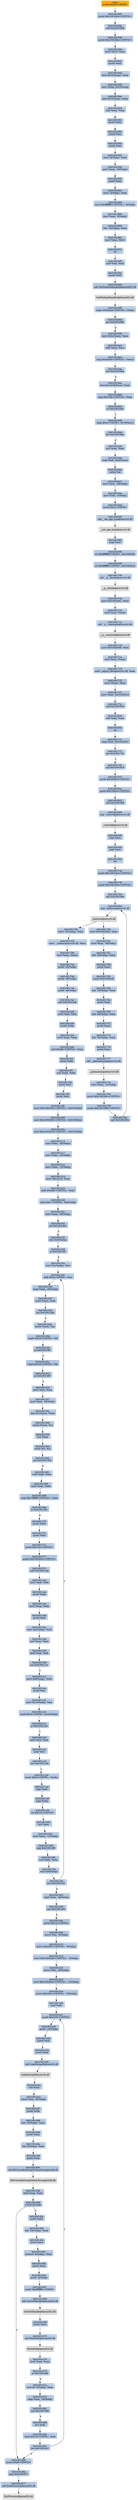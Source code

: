 digraph G {
node[shape=rectangle,style=filled,fillcolor=lightsteelblue,color=lightsteelblue]
bgcolor="transparent"
a0x01001683pushl_0x28UINT8[label="start\npushl $0x28<UINT8>",color="lightgrey",fillcolor="orange"];
a0x01001685pushl_0x10010e0UINT32[label="0x01001685\npushl $0x10010e0<UINT32>"];
a0x0100168acall_0x01001838[label="0x0100168a\ncall 0x01001838"];
a0x01001838pushl_0x100188aUINT32[label="0x01001838\npushl $0x100188a<UINT32>"];
a0x0100183dmovl_fs_0_eax[label="0x0100183d\nmovl %fs:0, %eax"];
a0x01001843pushl_eax[label="0x01001843\npushl %eax"];
a0x01001844movl_0x10esp__eax[label="0x01001844\nmovl 0x10(%esp), %eax"];
a0x01001848movl_ebp_0x10esp_[label="0x01001848\nmovl %ebp, 0x10(%esp)"];
a0x0100184cleal_0x10esp__ebp[label="0x0100184c\nleal 0x10(%esp), %ebp"];
a0x01001850subl_eax_esp[label="0x01001850\nsubl %eax, %esp"];
a0x01001852pushl_ebx[label="0x01001852\npushl %ebx"];
a0x01001853pushl_esi[label="0x01001853\npushl %esi"];
a0x01001854pushl_edi[label="0x01001854\npushl %edi"];
a0x01001855movl__8ebp__eax[label="0x01001855\nmovl -8(%ebp), %eax"];
a0x01001858movl_esp__24ebp_[label="0x01001858\nmovl %esp, -24(%ebp)"];
a0x0100185bpushl_eax[label="0x0100185b\npushl %eax"];
a0x0100185cmovl__4ebp__eax[label="0x0100185c\nmovl -4(%ebp), %eax"];
a0x0100185fmovl_0xffffffffUINT32__4ebp_[label="0x0100185f\nmovl $0xffffffff<UINT32>, -4(%ebp)"];
a0x01001866movl_eax__8ebp_[label="0x01001866\nmovl %eax, -8(%ebp)"];
a0x01001869leal__16ebp__eax[label="0x01001869\nleal -16(%ebp), %eax"];
a0x0100186cmovl_eax_fs_0[label="0x0100186c\nmovl %eax, %fs:0"];
a0x01001872ret[label="0x01001872\nret"];
a0x0100168fxorl_edi_edi[label="0x0100168f\nxorl %edi, %edi"];
a0x01001691pushl_edi[label="0x01001691\npushl %edi"];
a0x01001692call_GetModuleHandleA_kernel32_dll[label="0x01001692\ncall GetModuleHandleA@kernel32.dll"];
GetModuleHandleA_kernel32_dll[label="GetModuleHandleA@kernel32.dll",color="lightgrey",fillcolor="lightgrey"];
a0x01001698cmpw_0x5a4dUINT16_eax_[label="0x01001698\ncmpw $0x5a4d<UINT16>, (%eax)"];
a0x0100169djne_0x010016be[label="0x0100169d\njne 0x010016be"];
a0x0100169fmovl_0x3ceax__ecx[label="0x0100169f\nmovl 0x3c(%eax), %ecx"];
a0x010016a2addl_eax_ecx[label="0x010016a2\naddl %eax, %ecx"];
a0x010016a4cmpl_0x4550UINT32_ecx_[label="0x010016a4\ncmpl $0x4550<UINT32>, (%ecx)"];
a0x010016aajne_0x010016be[label="0x010016aa\njne 0x010016be"];
a0x010016acmovzwl_0x18ecx__eax[label="0x010016ac\nmovzwl 0x18(%ecx), %eax"];
a0x010016b0cmpl_0x10bUINT32_eax[label="0x010016b0\ncmpl $0x10b<UINT32>, %eax"];
a0x010016b5je_0x010016d6[label="0x010016b5\nje 0x010016d6"];
a0x010016d6cmpl_0xeUINT8_0x74ecx_[label="0x010016d6\ncmpl $0xe<UINT8>, 0x74(%ecx)"];
a0x010016dajbe_0x010016be[label="0x010016da\njbe 0x010016be"];
a0x010016dcxorl_eax_eax[label="0x010016dc\nxorl %eax, %eax"];
a0x010016decmpl_edi_0xe8ecx_[label="0x010016de\ncmpl %edi, 0xe8(%ecx)"];
a0x010016e4setne_al[label="0x010016e4\nsetne %al"];
a0x010016e7movl_eax__28ebp_[label="0x010016e7\nmovl %eax, -28(%ebp)"];
a0x010016eamovl_edi__4ebp_[label="0x010016ea\nmovl %edi, -4(%ebp)"];
a0x010016edpushl_0x1UINT8[label="0x010016ed\npushl $0x1<UINT8>"];
a0x010016efcall___set_app_type_msvcrt_dll[label="0x010016ef\ncall __set_app_type@msvcrt.dll"];
a__set_app_type_msvcrt_dll[label="__set_app_type@msvcrt.dll",color="lightgrey",fillcolor="lightgrey"];
a0x010016f5popl_ecx[label="0x010016f5\npopl %ecx"];
a0x010016f6orl_0xffffffffUINT8_0x01002d0c[label="0x010016f6\norl $0xffffffff<UINT8>, 0x01002d0c"];
a0x010016fdorl_0xffffffffUINT8_0x01002d10[label="0x010016fd\norl $0xffffffff<UINT8>, 0x01002d10"];
a0x01001704call___p__fmode_msvcrt_dll[label="0x01001704\ncall __p__fmode@msvcrt.dll"];
a__p__fmode_msvcrt_dll[label="__p__fmode@msvcrt.dll",color="lightgrey",fillcolor="lightgrey"];
a0x0100170amovl_0x0100204c_ecx[label="0x0100170a\nmovl 0x0100204c, %ecx"];
a0x01001710movl_ecx_eax_[label="0x01001710\nmovl %ecx, (%eax)"];
a0x01001712call___p__commode_msvcrt_dll[label="0x01001712\ncall __p__commode@msvcrt.dll"];
a__p__commode_msvcrt_dll[label="__p__commode@msvcrt.dll",color="lightgrey",fillcolor="lightgrey"];
a0x01001718movl_0x01002048_ecx[label="0x01001718\nmovl 0x01002048, %ecx"];
a0x0100171emovl_ecx_eax_[label="0x0100171e\nmovl %ecx, (%eax)"];
a0x01001720movl__adjust_fdiv_msvcrt_dll_eax[label="0x01001720\nmovl _adjust_fdiv@msvcrt.dll, %eax"];
a0x01001725movl_eax__eax[label="0x01001725\nmovl (%eax), %eax"];
a0x01001727movl_eax_0x01002d14[label="0x01001727\nmovl %eax, 0x01002d14"];
a0x0100172ccall_0x01001830[label="0x0100172c\ncall 0x01001830"];
a0x01001830xorl_eax_eax[label="0x01001830\nxorl %eax, %eax"];
a0x01001832ret[label="0x01001832\nret"];
a0x01001731cmpl_edi_0x01002024[label="0x01001731\ncmpl %edi, 0x01002024"];
a0x01001737jne_0x01001745[label="0x01001737\njne 0x01001745"];
a0x01001745call_0x01001819[label="0x01001745\ncall 0x01001819"];
a0x01001819pushl_0x30000UINT32[label="0x01001819\npushl $0x30000<UINT32>"];
a0x0100181epushl_0x10000UINT32[label="0x0100181e\npushl $0x10000<UINT32>"];
a0x01001823call_0x01001896[label="0x01001823\ncall 0x01001896"];
a0x01001896jmp__controlfp_msvcrt_dll[label="0x01001896\njmp _controlfp@msvcrt.dll"];
a_controlfp_msvcrt_dll[label="_controlfp@msvcrt.dll",color="lightgrey",fillcolor="lightgrey"];
a0x01001828popl_ecx[label="0x01001828\npopl %ecx"];
a0x01001829popl_ecx[label="0x01001829\npopl %ecx"];
a0x0100182aret[label="0x0100182a\nret"];
a0x0100174apushl_0x10010a4UINT32[label="0x0100174a\npushl $0x10010a4<UINT32>"];
a0x0100174fpushl_0x10010a0UINT32[label="0x0100174f\npushl $0x10010a0<UINT32>"];
a0x01001754call_0x0100180e[label="0x01001754\ncall 0x0100180e"];
a0x0100180ejmp__initterm_msvcrt_dll[label="0x0100180e\njmp _initterm@msvcrt.dll"];
a_initterm_msvcrt_dll[label="_initterm@msvcrt.dll",color="lightgrey",fillcolor="lightgrey"];
a0x01001759movl_0x01002044_eax[label="0x01001759\nmovl 0x01002044, %eax"];
a0x0100175emovl_eax__36ebp_[label="0x0100175e\nmovl %eax, -36(%ebp)"];
a0x01001761leal__36ebp__eax[label="0x01001761\nleal -36(%ebp), %eax"];
a0x01001764pushl_eax[label="0x01001764\npushl %eax"];
a0x01001765pushl_0x01002040[label="0x01001765\npushl 0x01002040"];
a0x0100176bleal__32ebp__eax[label="0x0100176b\nleal -32(%ebp), %eax"];
a0x0100176epushl_eax[label="0x0100176e\npushl %eax"];
a0x0100176fleal__40ebp__eax[label="0x0100176f\nleal -40(%ebp), %eax"];
a0x01001772pushl_eax[label="0x01001772\npushl %eax"];
a0x01001773leal__44ebp__eax[label="0x01001773\nleal -44(%ebp), %eax"];
a0x01001776pushl_eax[label="0x01001776\npushl %eax"];
a0x01001777call___getmainargs_msvcrt_dll[label="0x01001777\ncall __getmainargs@msvcrt.dll"];
a__getmainargs_msvcrt_dll[label="__getmainargs@msvcrt.dll",color="lightgrey",fillcolor="lightgrey"];
a0x0100177dmovl_eax__52ebp_[label="0x0100177d\nmovl %eax, -52(%ebp)"];
a0x01001780pushl_0x100109cUINT32[label="0x01001780\npushl $0x100109c<UINT32>"];
a0x01001785pushl_0x1001098UINT32[label="0x01001785\npushl $0x1001098<UINT32>"];
a0x0100178acall_0x0100180e[label="0x0100178a\ncall 0x0100180e"];
a0x0100178fmovl__32ebp__eax[label="0x0100178f\nmovl -32(%ebp), %eax"];
a0x01001792movl___initenv_msvcrt_dll_ecx[label="0x01001792\nmovl __initenv@msvcrt.dll, %ecx"];
a0x01001798movl_eax_ecx_[label="0x01001798\nmovl %eax, (%ecx)"];
a0x0100179apushl__32ebp_[label="0x0100179a\npushl -32(%ebp)"];
a0x0100179dpushl__40ebp_[label="0x0100179d\npushl -40(%ebp)"];
a0x010017a0pushl__44ebp_[label="0x010017a0\npushl -44(%ebp)"];
a0x010017a3call_0x010012e6[label="0x010017a3\ncall 0x010012e6"];
a0x010012e6movl_edi_edi[label="0x010012e6\nmovl %edi, %edi"];
a0x010012e8pushl_ebp[label="0x010012e8\npushl %ebp"];
a0x010012e9movl_esp_ebp[label="0x010012e9\nmovl %esp, %ebp"];
a0x010012ebsubl_0x88UINT32_esp[label="0x010012eb\nsubl $0x88<UINT32>, %esp"];
a0x010012f1pushl_ebx[label="0x010012f1\npushl %ebx"];
a0x010012f2xorl_ebx_ebx[label="0x010012f2\nxorl %ebx, %ebx"];
a0x010012f4pushl_esi[label="0x010012f4\npushl %esi"];
a0x010012f5pushl_edi[label="0x010012f5\npushl %edi"];
a0x010012f6movl_0x100200cUINT32_0x010028a0[label="0x010012f6\nmovl $0x100200c<UINT32>, 0x010028a0"];
a0x01001300movl_0x1002000UINT32_0x010028a4[label="0x01001300\nmovl $0x1002000<UINT32>, 0x010028a4"];
a0x0100130amovl_0x1002018UINT32_0x010028a8[label="0x0100130a\nmovl $0x1002018<UINT32>, 0x010028a8"];
a0x01001314movl_ebx__28ebp_[label="0x01001314\nmovl %ebx, -28(%ebp)"];
a0x01001317movl_ebx__32ebp_[label="0x01001317\nmovl %ebx, -32(%ebp)"];
a0x0100131amovl_ebx__12ebp_[label="0x0100131a\nmovl %ebx, -12(%ebp)"];
a0x0100131dmovl_fs_0x18_eax[label="0x0100131d\nmovl %fs:0x18, %eax"];
a0x01001323addl_0xbf8UINT32_eax[label="0x01001323\naddl $0xbf8<UINT32>, %eax"];
a0x01001328cmpl_0x1UINT8_0x8ebp_[label="0x01001328\ncmpl $0x1<UINT8>, 0x8(%ebp)"];
a0x0100132cmovl_eax__36ebp_[label="0x0100132c\nmovl %eax, -36(%ebp)"];
a0x0100132fjle_0x0100140c[label="0x0100132f\njle 0x0100140c"];
a0x01001335decl_0x8ebp_[label="0x01001335\ndecl 0x8(%ebp)"];
a0x01001338je_0x0100140c[label="0x01001338\nje 0x0100140c"];
a0x0100133emovl_0xcebp__esi[label="0x0100133e\nmovl 0xc(%ebp), %esi"];
a0x01001341addl_0x4UINT8_esi[label="0x01001341\naddl $0x4<UINT8>, %esi"];
a0x01001344cmpl_ebx__28ebp_[label="0x01001344\ncmpl %ebx, -28(%ebp)"];
a0x01001347movl_esi__edi[label="0x01001347\nmovl (%esi), %edi"];
a0x01001349jne_0x010013b4[label="0x01001349\njne 0x010013b4"];
a0x0100134bmovb_edi__al[label="0x0100134b\nmovb (%edi), %al"];
a0x0100134dcmpb_0x2fUINT8_al[label="0x0100134d\ncmpb $0x2f<UINT8>, %al"];
a0x0100134fje_0x01001387[label="0x0100134f\nje 0x01001387"];
a0x01001351cmpb_0x2dUINT8_al[label="0x01001351\ncmpb $0x2d<UINT8>, %al"];
a0x01001353je_0x01001387[label="0x01001353\nje 0x01001387"];
a0x01001355movl_edi_eax[label="0x01001355\nmovl %edi, %eax"];
a0x01001357movl_edi__28ebp_[label="0x01001357\nmovl %edi, -28(%ebp)"];
a0x0100135aleal_0x1eax__edx[label="0x0100135a\nleal 0x1(%eax), %edx"];
a0x0100135dmovb_eax__cl[label="0x0100135d\nmovb (%eax), %cl"];
a0x0100135fincl_eax[label="0x0100135f\nincl %eax"];
a0x01001360testb_cl_cl[label="0x01001360\ntestb %cl, %cl"];
a0x01001362jne_0x0100135d[label="0x01001362\njne 0x0100135d"];
a0x01001364subl_edx_eax[label="0x01001364\nsubl %edx, %eax"];
a0x01001366movl_eax_ebx[label="0x01001366\nmovl %eax, %ebx"];
a0x01001368cmpl_0x7fffffffUINT32_ebx[label="0x01001368\ncmpl $0x7fffffff<UINT32>, %ebx"];
a0x0100136eja_0x01001381[label="0x0100136e\nja 0x01001381"];
a0x01001370pushl_ebx[label="0x01001370\npushl %ebx"];
a0x01001371pushl_edi[label="0x01001371\npushl %edi"];
a0x01001372pushl_0x105UINT32[label="0x01001372\npushl $0x105<UINT32>"];
a0x01001377pushl_0x10028c0UINT32[label="0x01001377\npushl $0x10028c0<UINT32>"];
a0x0100137ccall_0x010011ab[label="0x0100137c\ncall 0x010011ab"];
a0x010011abmovl_edi_edi[label="0x010011ab\nmovl %edi, %edi"];
a0x010011adpushl_ebp[label="0x010011ad\npushl %ebp"];
a0x010011aemovl_esp_ebp[label="0x010011ae\nmovl %esp, %ebp"];
a0x010011b0pushl_edi[label="0x010011b0\npushl %edi"];
a0x010011b1movl_0xcebp__edi[label="0x010011b1\nmovl 0xc(%ebp), %edi"];
a0x010011b4xorl_eax_eax[label="0x010011b4\nxorl %eax, %eax"];
a0x010011b6testl_edi_edi[label="0x010011b6\ntestl %edi, %edi"];
a0x010011b8jne_0x010011c1[label="0x010011b8\njne 0x010011c1"];
a0x010011c1movl_0x8ebp__edx[label="0x010011c1\nmovl 0x8(%ebp), %edx"];
a0x010011c4pushl_esi[label="0x010011c4\npushl %esi"];
a0x010011c5movl_0x10ebp__esi[label="0x010011c5\nmovl 0x10(%ebp), %esi"];
a0x010011c8cmpl_0x0UINT8_0x14ebp_[label="0x010011c8\ncmpl $0x0<UINT8>, 0x14(%ebp)"];
a0x010011ccje_0x010011e0[label="0x010011cc\nje 0x010011e0"];
a0x010011e0testl_edi_edi[label="0x010011e0\ntestl %edi, %edi"];
a0x010011e2popl_esi[label="0x010011e2\npopl %esi"];
a0x010011e3jne_0x010011eb[label="0x010011e3\njne 0x010011eb"];
a0x010011ebmovb_0x0UINT8_edx_[label="0x010011eb\nmovb $0x0<UINT8>, (%edx)"];
a0x010011eepopl_edi[label="0x010011ee\npopl %edi"];
a0x010011efpopl_ebp[label="0x010011ef\npopl %ebp"];
a0x010011f0ret_0x10UINT16[label="0x010011f0\nret $0x10<UINT16>"];
a0x01001381incl_ebx[label="0x01001381\nincl %ebx"];
a0x01001382movl_ebx__12ebp_[label="0x01001382\nmovl %ebx, -12(%ebp)"];
a0x01001385jmp_0x010013f8[label="0x01001385\njmp 0x010013f8"];
a0x010013f8xorl_ebx_ebx[label="0x010013f8\nxorl %ebx, %ebx"];
a0x010013fadecl_0x8ebp_[label="0x010013fa\ndecl 0x8(%ebp)"];
a0x010013fdjne_0x01001341[label="0x010013fd\njne 0x01001341"];
a0x01001403cmpl_ebx__28ebp_[label="0x01001403\ncmpl %ebx, -28(%ebp)"];
a0x01001406jne_0x01001493[label="0x01001406\njne 0x01001493"];
a0x0100140cpushl_0x14UINT8[label="0x0100140c\npushl $0x14<UINT8>"];
a0x0100140emovw_bx__8ebp_[label="0x0100140e\nmovw %bx, -8(%ebp)"];
a0x01001412movw_0x200UINT16__6ebp_[label="0x01001412\nmovw $0x200<UINT16>, -6(%ebp)"];
a0x01001418movl_0x10024a0UINT32__4ebp_[label="0x01001418\nmovl $0x10024a0<UINT32>, -4(%ebp)"];
a0x0100141fmovw_bx__20ebp_[label="0x0100141f\nmovw %bx, -20(%ebp)"];
a0x01001423movl_0x10026a0UINT32__16ebp_[label="0x01001423\nmovl $0x10026a0<UINT32>, -16(%ebp)"];
a0x0100142amovw_0x200UINT16__18ebp_[label="0x0100142a\nmovw $0x200<UINT16>, -18(%ebp)"];
a0x01001430popl_edi[label="0x01001430\npopl %edi"];
a0x01001431pushl_0x100UINT32[label="0x01001431\npushl $0x100<UINT32>"];
a0x01001436pushl__16ebp_[label="0x01001436\npushl -16(%ebp)"];
a0x01001439pushl_edi[label="0x01001439\npushl %edi"];
a0x0100143apushl_ebx[label="0x0100143a\npushl %ebx"];
a0x0100143bcall_LoadStringW_user32_dll[label="0x0100143b\ncall LoadStringW@user32.dll"];
LoadStringW_user32_dll[label="LoadStringW@user32.dll",color="lightgrey",fillcolor="lightgrey"];
a0x01001441shll_eax[label="0x01001441\nshll %eax"];
a0x01001443movw_ax__20ebp_[label="0x01001443\nmovw %ax, -20(%ebp)"];
a0x01001447pushl_ebx[label="0x01001447\npushl %ebx"];
a0x01001448leal__20ebp__eax[label="0x01001448\nleal -20(%ebp), %eax"];
a0x0100144bpushl_eax[label="0x0100144b\npushl %eax"];
a0x0100144cleal__8ebp__eax[label="0x0100144c\nleal -8(%ebp), %eax"];
a0x0100144fpushl_eax[label="0x0100144f\npushl %eax"];
a0x01001450call_RtlUnicodeStringToOemString_ntdll_dll[label="0x01001450\ncall RtlUnicodeStringToOemString@ntdll.dll"];
RtlUnicodeStringToOemString_ntdll_dll[label="RtlUnicodeStringToOemString@ntdll.dll",color="lightgrey",fillcolor="lightgrey"];
a0x01001456testl_eax_eax[label="0x01001456\ntestl %eax, %eax"];
a0x01001458jl_0x01001489[label="0x01001458\njl 0x01001489"];
a0x0100145apushl_ebx[label="0x0100145a\npushl %ebx"];
a0x01001489pushl_0xffUINT32[label="0x01001489\npushl $0xff<UINT32>"];
a0x0100148ejmp_0x01001677[label="0x0100148e\njmp 0x01001677"];
a0x01001677call_ExitProcess_kernel32_dll[label="0x01001677\ncall ExitProcess@kernel32.dll"];
ExitProcess_kernel32_dll[label="ExitProcess@kernel32.dll",color="lightgrey",fillcolor="lightgrey"];
a0x0100145bleal__24ebp__eax[label="0x0100145b\nleal -24(%ebp), %eax"];
a0x0100145epushl_eax[label="0x0100145e\npushl %eax"];
a0x0100145fmovzwl__8ebp__eax[label="0x0100145f\nmovzwl -8(%ebp), %eax"];
a0x01001463pushl_eax[label="0x01001463\npushl %eax"];
a0x01001464pushl__4ebp_[label="0x01001464\npushl -4(%ebp)"];
a0x01001467pushl_0xfffffff5UINT8[label="0x01001467\npushl $0xfffffff5<UINT8>"];
a0x01001469call_GetStdHandle_kernel32_dll[label="0x01001469\ncall GetStdHandle@kernel32.dll"];
GetStdHandle_kernel32_dll[label="GetStdHandle@kernel32.dll",color="lightgrey",fillcolor="lightgrey"];
a0x0100146fpushl_eax[label="0x0100146f\npushl %eax"];
a0x01001470call_WriteFile_kernel32_dll[label="0x01001470\ncall WriteFile@kernel32.dll"];
WriteFile_kernel32_dll[label="WriteFile@kernel32.dll",color="lightgrey",fillcolor="lightgrey"];
a0x01001476testl_eax_eax[label="0x01001476\ntestl %eax, %eax"];
a0x01001478je_0x01001489[label="0x01001478\nje 0x01001489"];
a0x0100147amovzwl__8ebp__eax[label="0x0100147a\nmovzwl -8(%ebp), %eax"];
a0x0100147ecmpl_eax__24ebp_[label="0x0100147e\ncmpl %eax, -24(%ebp)"];
a0x01001481jne_0x01001489[label="0x01001481\njne 0x01001489"];
a0x01001483incl_edi[label="0x01001483\nincl %edi"];
a0x01001484cmpl_0x18UINT8_edi[label="0x01001484\ncmpl $0x18<UINT8>, %edi"];
a0x01001487jbe_0x01001431[label="0x01001487\njbe 0x01001431"];
a0x01001683pushl_0x28UINT8 -> a0x01001685pushl_0x10010e0UINT32 [color="#000000"];
a0x01001685pushl_0x10010e0UINT32 -> a0x0100168acall_0x01001838 [color="#000000"];
a0x0100168acall_0x01001838 -> a0x01001838pushl_0x100188aUINT32 [color="#000000"];
a0x01001838pushl_0x100188aUINT32 -> a0x0100183dmovl_fs_0_eax [color="#000000"];
a0x0100183dmovl_fs_0_eax -> a0x01001843pushl_eax [color="#000000"];
a0x01001843pushl_eax -> a0x01001844movl_0x10esp__eax [color="#000000"];
a0x01001844movl_0x10esp__eax -> a0x01001848movl_ebp_0x10esp_ [color="#000000"];
a0x01001848movl_ebp_0x10esp_ -> a0x0100184cleal_0x10esp__ebp [color="#000000"];
a0x0100184cleal_0x10esp__ebp -> a0x01001850subl_eax_esp [color="#000000"];
a0x01001850subl_eax_esp -> a0x01001852pushl_ebx [color="#000000"];
a0x01001852pushl_ebx -> a0x01001853pushl_esi [color="#000000"];
a0x01001853pushl_esi -> a0x01001854pushl_edi [color="#000000"];
a0x01001854pushl_edi -> a0x01001855movl__8ebp__eax [color="#000000"];
a0x01001855movl__8ebp__eax -> a0x01001858movl_esp__24ebp_ [color="#000000"];
a0x01001858movl_esp__24ebp_ -> a0x0100185bpushl_eax [color="#000000"];
a0x0100185bpushl_eax -> a0x0100185cmovl__4ebp__eax [color="#000000"];
a0x0100185cmovl__4ebp__eax -> a0x0100185fmovl_0xffffffffUINT32__4ebp_ [color="#000000"];
a0x0100185fmovl_0xffffffffUINT32__4ebp_ -> a0x01001866movl_eax__8ebp_ [color="#000000"];
a0x01001866movl_eax__8ebp_ -> a0x01001869leal__16ebp__eax [color="#000000"];
a0x01001869leal__16ebp__eax -> a0x0100186cmovl_eax_fs_0 [color="#000000"];
a0x0100186cmovl_eax_fs_0 -> a0x01001872ret [color="#000000"];
a0x01001872ret -> a0x0100168fxorl_edi_edi [color="#000000"];
a0x0100168fxorl_edi_edi -> a0x01001691pushl_edi [color="#000000"];
a0x01001691pushl_edi -> a0x01001692call_GetModuleHandleA_kernel32_dll [color="#000000"];
a0x01001692call_GetModuleHandleA_kernel32_dll -> GetModuleHandleA_kernel32_dll [color="#000000"];
GetModuleHandleA_kernel32_dll -> a0x01001698cmpw_0x5a4dUINT16_eax_ [color="#000000"];
a0x01001698cmpw_0x5a4dUINT16_eax_ -> a0x0100169djne_0x010016be [color="#000000"];
a0x0100169djne_0x010016be -> a0x0100169fmovl_0x3ceax__ecx [color="#000000",label="F"];
a0x0100169fmovl_0x3ceax__ecx -> a0x010016a2addl_eax_ecx [color="#000000"];
a0x010016a2addl_eax_ecx -> a0x010016a4cmpl_0x4550UINT32_ecx_ [color="#000000"];
a0x010016a4cmpl_0x4550UINT32_ecx_ -> a0x010016aajne_0x010016be [color="#000000"];
a0x010016aajne_0x010016be -> a0x010016acmovzwl_0x18ecx__eax [color="#000000",label="F"];
a0x010016acmovzwl_0x18ecx__eax -> a0x010016b0cmpl_0x10bUINT32_eax [color="#000000"];
a0x010016b0cmpl_0x10bUINT32_eax -> a0x010016b5je_0x010016d6 [color="#000000"];
a0x010016b5je_0x010016d6 -> a0x010016d6cmpl_0xeUINT8_0x74ecx_ [color="#000000",label="T"];
a0x010016d6cmpl_0xeUINT8_0x74ecx_ -> a0x010016dajbe_0x010016be [color="#000000"];
a0x010016dajbe_0x010016be -> a0x010016dcxorl_eax_eax [color="#000000",label="F"];
a0x010016dcxorl_eax_eax -> a0x010016decmpl_edi_0xe8ecx_ [color="#000000"];
a0x010016decmpl_edi_0xe8ecx_ -> a0x010016e4setne_al [color="#000000"];
a0x010016e4setne_al -> a0x010016e7movl_eax__28ebp_ [color="#000000"];
a0x010016e7movl_eax__28ebp_ -> a0x010016eamovl_edi__4ebp_ [color="#000000"];
a0x010016eamovl_edi__4ebp_ -> a0x010016edpushl_0x1UINT8 [color="#000000"];
a0x010016edpushl_0x1UINT8 -> a0x010016efcall___set_app_type_msvcrt_dll [color="#000000"];
a0x010016efcall___set_app_type_msvcrt_dll -> a__set_app_type_msvcrt_dll [color="#000000"];
a__set_app_type_msvcrt_dll -> a0x010016f5popl_ecx [color="#000000"];
a0x010016f5popl_ecx -> a0x010016f6orl_0xffffffffUINT8_0x01002d0c [color="#000000"];
a0x010016f6orl_0xffffffffUINT8_0x01002d0c -> a0x010016fdorl_0xffffffffUINT8_0x01002d10 [color="#000000"];
a0x010016fdorl_0xffffffffUINT8_0x01002d10 -> a0x01001704call___p__fmode_msvcrt_dll [color="#000000"];
a0x01001704call___p__fmode_msvcrt_dll -> a__p__fmode_msvcrt_dll [color="#000000"];
a__p__fmode_msvcrt_dll -> a0x0100170amovl_0x0100204c_ecx [color="#000000"];
a0x0100170amovl_0x0100204c_ecx -> a0x01001710movl_ecx_eax_ [color="#000000"];
a0x01001710movl_ecx_eax_ -> a0x01001712call___p__commode_msvcrt_dll [color="#000000"];
a0x01001712call___p__commode_msvcrt_dll -> a__p__commode_msvcrt_dll [color="#000000"];
a__p__commode_msvcrt_dll -> a0x01001718movl_0x01002048_ecx [color="#000000"];
a0x01001718movl_0x01002048_ecx -> a0x0100171emovl_ecx_eax_ [color="#000000"];
a0x0100171emovl_ecx_eax_ -> a0x01001720movl__adjust_fdiv_msvcrt_dll_eax [color="#000000"];
a0x01001720movl__adjust_fdiv_msvcrt_dll_eax -> a0x01001725movl_eax__eax [color="#000000"];
a0x01001725movl_eax__eax -> a0x01001727movl_eax_0x01002d14 [color="#000000"];
a0x01001727movl_eax_0x01002d14 -> a0x0100172ccall_0x01001830 [color="#000000"];
a0x0100172ccall_0x01001830 -> a0x01001830xorl_eax_eax [color="#000000"];
a0x01001830xorl_eax_eax -> a0x01001832ret [color="#000000"];
a0x01001832ret -> a0x01001731cmpl_edi_0x01002024 [color="#000000"];
a0x01001731cmpl_edi_0x01002024 -> a0x01001737jne_0x01001745 [color="#000000"];
a0x01001737jne_0x01001745 -> a0x01001745call_0x01001819 [color="#000000",label="T"];
a0x01001745call_0x01001819 -> a0x01001819pushl_0x30000UINT32 [color="#000000"];
a0x01001819pushl_0x30000UINT32 -> a0x0100181epushl_0x10000UINT32 [color="#000000"];
a0x0100181epushl_0x10000UINT32 -> a0x01001823call_0x01001896 [color="#000000"];
a0x01001823call_0x01001896 -> a0x01001896jmp__controlfp_msvcrt_dll [color="#000000"];
a0x01001896jmp__controlfp_msvcrt_dll -> a_controlfp_msvcrt_dll [color="#000000"];
a_controlfp_msvcrt_dll -> a0x01001828popl_ecx [color="#000000"];
a0x01001828popl_ecx -> a0x01001829popl_ecx [color="#000000"];
a0x01001829popl_ecx -> a0x0100182aret [color="#000000"];
a0x0100182aret -> a0x0100174apushl_0x10010a4UINT32 [color="#000000"];
a0x0100174apushl_0x10010a4UINT32 -> a0x0100174fpushl_0x10010a0UINT32 [color="#000000"];
a0x0100174fpushl_0x10010a0UINT32 -> a0x01001754call_0x0100180e [color="#000000"];
a0x01001754call_0x0100180e -> a0x0100180ejmp__initterm_msvcrt_dll [color="#000000"];
a0x0100180ejmp__initterm_msvcrt_dll -> a_initterm_msvcrt_dll [color="#000000"];
a_initterm_msvcrt_dll -> a0x01001759movl_0x01002044_eax [color="#000000"];
a0x01001759movl_0x01002044_eax -> a0x0100175emovl_eax__36ebp_ [color="#000000"];
a0x0100175emovl_eax__36ebp_ -> a0x01001761leal__36ebp__eax [color="#000000"];
a0x01001761leal__36ebp__eax -> a0x01001764pushl_eax [color="#000000"];
a0x01001764pushl_eax -> a0x01001765pushl_0x01002040 [color="#000000"];
a0x01001765pushl_0x01002040 -> a0x0100176bleal__32ebp__eax [color="#000000"];
a0x0100176bleal__32ebp__eax -> a0x0100176epushl_eax [color="#000000"];
a0x0100176epushl_eax -> a0x0100176fleal__40ebp__eax [color="#000000"];
a0x0100176fleal__40ebp__eax -> a0x01001772pushl_eax [color="#000000"];
a0x01001772pushl_eax -> a0x01001773leal__44ebp__eax [color="#000000"];
a0x01001773leal__44ebp__eax -> a0x01001776pushl_eax [color="#000000"];
a0x01001776pushl_eax -> a0x01001777call___getmainargs_msvcrt_dll [color="#000000"];
a0x01001777call___getmainargs_msvcrt_dll -> a__getmainargs_msvcrt_dll [color="#000000"];
a__getmainargs_msvcrt_dll -> a0x0100177dmovl_eax__52ebp_ [color="#000000"];
a0x0100177dmovl_eax__52ebp_ -> a0x01001780pushl_0x100109cUINT32 [color="#000000"];
a0x01001780pushl_0x100109cUINT32 -> a0x01001785pushl_0x1001098UINT32 [color="#000000"];
a0x01001785pushl_0x1001098UINT32 -> a0x0100178acall_0x0100180e [color="#000000"];
a0x0100178acall_0x0100180e -> a0x0100180ejmp__initterm_msvcrt_dll [color="#000000"];
a_initterm_msvcrt_dll -> a0x0100178fmovl__32ebp__eax [color="#000000"];
a0x0100178fmovl__32ebp__eax -> a0x01001792movl___initenv_msvcrt_dll_ecx [color="#000000"];
a0x01001792movl___initenv_msvcrt_dll_ecx -> a0x01001798movl_eax_ecx_ [color="#000000"];
a0x01001798movl_eax_ecx_ -> a0x0100179apushl__32ebp_ [color="#000000"];
a0x0100179apushl__32ebp_ -> a0x0100179dpushl__40ebp_ [color="#000000"];
a0x0100179dpushl__40ebp_ -> a0x010017a0pushl__44ebp_ [color="#000000"];
a0x010017a0pushl__44ebp_ -> a0x010017a3call_0x010012e6 [color="#000000"];
a0x010017a3call_0x010012e6 -> a0x010012e6movl_edi_edi [color="#000000"];
a0x010012e6movl_edi_edi -> a0x010012e8pushl_ebp [color="#000000"];
a0x010012e8pushl_ebp -> a0x010012e9movl_esp_ebp [color="#000000"];
a0x010012e9movl_esp_ebp -> a0x010012ebsubl_0x88UINT32_esp [color="#000000"];
a0x010012ebsubl_0x88UINT32_esp -> a0x010012f1pushl_ebx [color="#000000"];
a0x010012f1pushl_ebx -> a0x010012f2xorl_ebx_ebx [color="#000000"];
a0x010012f2xorl_ebx_ebx -> a0x010012f4pushl_esi [color="#000000"];
a0x010012f4pushl_esi -> a0x010012f5pushl_edi [color="#000000"];
a0x010012f5pushl_edi -> a0x010012f6movl_0x100200cUINT32_0x010028a0 [color="#000000"];
a0x010012f6movl_0x100200cUINT32_0x010028a0 -> a0x01001300movl_0x1002000UINT32_0x010028a4 [color="#000000"];
a0x01001300movl_0x1002000UINT32_0x010028a4 -> a0x0100130amovl_0x1002018UINT32_0x010028a8 [color="#000000"];
a0x0100130amovl_0x1002018UINT32_0x010028a8 -> a0x01001314movl_ebx__28ebp_ [color="#000000"];
a0x01001314movl_ebx__28ebp_ -> a0x01001317movl_ebx__32ebp_ [color="#000000"];
a0x01001317movl_ebx__32ebp_ -> a0x0100131amovl_ebx__12ebp_ [color="#000000"];
a0x0100131amovl_ebx__12ebp_ -> a0x0100131dmovl_fs_0x18_eax [color="#000000"];
a0x0100131dmovl_fs_0x18_eax -> a0x01001323addl_0xbf8UINT32_eax [color="#000000"];
a0x01001323addl_0xbf8UINT32_eax -> a0x01001328cmpl_0x1UINT8_0x8ebp_ [color="#000000"];
a0x01001328cmpl_0x1UINT8_0x8ebp_ -> a0x0100132cmovl_eax__36ebp_ [color="#000000"];
a0x0100132cmovl_eax__36ebp_ -> a0x0100132fjle_0x0100140c [color="#000000"];
a0x0100132fjle_0x0100140c -> a0x01001335decl_0x8ebp_ [color="#000000",label="F"];
a0x01001335decl_0x8ebp_ -> a0x01001338je_0x0100140c [color="#000000"];
a0x01001338je_0x0100140c -> a0x0100133emovl_0xcebp__esi [color="#000000",label="F"];
a0x0100133emovl_0xcebp__esi -> a0x01001341addl_0x4UINT8_esi [color="#000000"];
a0x01001341addl_0x4UINT8_esi -> a0x01001344cmpl_ebx__28ebp_ [color="#000000"];
a0x01001344cmpl_ebx__28ebp_ -> a0x01001347movl_esi__edi [color="#000000"];
a0x01001347movl_esi__edi -> a0x01001349jne_0x010013b4 [color="#000000"];
a0x01001349jne_0x010013b4 -> a0x0100134bmovb_edi__al [color="#000000",label="F"];
a0x0100134bmovb_edi__al -> a0x0100134dcmpb_0x2fUINT8_al [color="#000000"];
a0x0100134dcmpb_0x2fUINT8_al -> a0x0100134fje_0x01001387 [color="#000000"];
a0x0100134fje_0x01001387 -> a0x01001351cmpb_0x2dUINT8_al [color="#000000",label="F"];
a0x01001351cmpb_0x2dUINT8_al -> a0x01001353je_0x01001387 [color="#000000"];
a0x01001353je_0x01001387 -> a0x01001355movl_edi_eax [color="#000000",label="F"];
a0x01001355movl_edi_eax -> a0x01001357movl_edi__28ebp_ [color="#000000"];
a0x01001357movl_edi__28ebp_ -> a0x0100135aleal_0x1eax__edx [color="#000000"];
a0x0100135aleal_0x1eax__edx -> a0x0100135dmovb_eax__cl [color="#000000"];
a0x0100135dmovb_eax__cl -> a0x0100135fincl_eax [color="#000000"];
a0x0100135fincl_eax -> a0x01001360testb_cl_cl [color="#000000"];
a0x01001360testb_cl_cl -> a0x01001362jne_0x0100135d [color="#000000"];
a0x01001362jne_0x0100135d -> a0x01001364subl_edx_eax [color="#000000",label="F"];
a0x01001364subl_edx_eax -> a0x01001366movl_eax_ebx [color="#000000"];
a0x01001366movl_eax_ebx -> a0x01001368cmpl_0x7fffffffUINT32_ebx [color="#000000"];
a0x01001368cmpl_0x7fffffffUINT32_ebx -> a0x0100136eja_0x01001381 [color="#000000"];
a0x0100136eja_0x01001381 -> a0x01001370pushl_ebx [color="#000000",label="F"];
a0x01001370pushl_ebx -> a0x01001371pushl_edi [color="#000000"];
a0x01001371pushl_edi -> a0x01001372pushl_0x105UINT32 [color="#000000"];
a0x01001372pushl_0x105UINT32 -> a0x01001377pushl_0x10028c0UINT32 [color="#000000"];
a0x01001377pushl_0x10028c0UINT32 -> a0x0100137ccall_0x010011ab [color="#000000"];
a0x0100137ccall_0x010011ab -> a0x010011abmovl_edi_edi [color="#000000"];
a0x010011abmovl_edi_edi -> a0x010011adpushl_ebp [color="#000000"];
a0x010011adpushl_ebp -> a0x010011aemovl_esp_ebp [color="#000000"];
a0x010011aemovl_esp_ebp -> a0x010011b0pushl_edi [color="#000000"];
a0x010011b0pushl_edi -> a0x010011b1movl_0xcebp__edi [color="#000000"];
a0x010011b1movl_0xcebp__edi -> a0x010011b4xorl_eax_eax [color="#000000"];
a0x010011b4xorl_eax_eax -> a0x010011b6testl_edi_edi [color="#000000"];
a0x010011b6testl_edi_edi -> a0x010011b8jne_0x010011c1 [color="#000000"];
a0x010011b8jne_0x010011c1 -> a0x010011c1movl_0x8ebp__edx [color="#000000",label="T"];
a0x010011c1movl_0x8ebp__edx -> a0x010011c4pushl_esi [color="#000000"];
a0x010011c4pushl_esi -> a0x010011c5movl_0x10ebp__esi [color="#000000"];
a0x010011c5movl_0x10ebp__esi -> a0x010011c8cmpl_0x0UINT8_0x14ebp_ [color="#000000"];
a0x010011c8cmpl_0x0UINT8_0x14ebp_ -> a0x010011ccje_0x010011e0 [color="#000000"];
a0x010011ccje_0x010011e0 -> a0x010011e0testl_edi_edi [color="#000000",label="T"];
a0x010011e0testl_edi_edi -> a0x010011e2popl_esi [color="#000000"];
a0x010011e2popl_esi -> a0x010011e3jne_0x010011eb [color="#000000"];
a0x010011e3jne_0x010011eb -> a0x010011ebmovb_0x0UINT8_edx_ [color="#000000",label="T"];
a0x010011ebmovb_0x0UINT8_edx_ -> a0x010011eepopl_edi [color="#000000"];
a0x010011eepopl_edi -> a0x010011efpopl_ebp [color="#000000"];
a0x010011efpopl_ebp -> a0x010011f0ret_0x10UINT16 [color="#000000"];
a0x010011f0ret_0x10UINT16 -> a0x01001381incl_ebx [color="#000000"];
a0x01001381incl_ebx -> a0x01001382movl_ebx__12ebp_ [color="#000000"];
a0x01001382movl_ebx__12ebp_ -> a0x01001385jmp_0x010013f8 [color="#000000"];
a0x01001385jmp_0x010013f8 -> a0x010013f8xorl_ebx_ebx [color="#000000"];
a0x010013f8xorl_ebx_ebx -> a0x010013fadecl_0x8ebp_ [color="#000000"];
a0x010013fadecl_0x8ebp_ -> a0x010013fdjne_0x01001341 [color="#000000"];
a0x010013fdjne_0x01001341 -> a0x01001341addl_0x4UINT8_esi [color="#000000",label="T"];
a0x010013fdjne_0x01001341 -> a0x01001403cmpl_ebx__28ebp_ [color="#000000",label="F"];
a0x01001403cmpl_ebx__28ebp_ -> a0x01001406jne_0x01001493 [color="#000000"];
a0x01001406jne_0x01001493 -> a0x0100140cpushl_0x14UINT8 [color="#000000",label="F"];
a0x0100140cpushl_0x14UINT8 -> a0x0100140emovw_bx__8ebp_ [color="#000000"];
a0x0100140emovw_bx__8ebp_ -> a0x01001412movw_0x200UINT16__6ebp_ [color="#000000"];
a0x01001412movw_0x200UINT16__6ebp_ -> a0x01001418movl_0x10024a0UINT32__4ebp_ [color="#000000"];
a0x01001418movl_0x10024a0UINT32__4ebp_ -> a0x0100141fmovw_bx__20ebp_ [color="#000000"];
a0x0100141fmovw_bx__20ebp_ -> a0x01001423movl_0x10026a0UINT32__16ebp_ [color="#000000"];
a0x01001423movl_0x10026a0UINT32__16ebp_ -> a0x0100142amovw_0x200UINT16__18ebp_ [color="#000000"];
a0x0100142amovw_0x200UINT16__18ebp_ -> a0x01001430popl_edi [color="#000000"];
a0x01001430popl_edi -> a0x01001431pushl_0x100UINT32 [color="#000000"];
a0x01001431pushl_0x100UINT32 -> a0x01001436pushl__16ebp_ [color="#000000"];
a0x01001436pushl__16ebp_ -> a0x01001439pushl_edi [color="#000000"];
a0x01001439pushl_edi -> a0x0100143apushl_ebx [color="#000000"];
a0x0100143apushl_ebx -> a0x0100143bcall_LoadStringW_user32_dll [color="#000000"];
a0x0100143bcall_LoadStringW_user32_dll -> LoadStringW_user32_dll [color="#000000"];
LoadStringW_user32_dll -> a0x01001441shll_eax [color="#000000"];
a0x01001441shll_eax -> a0x01001443movw_ax__20ebp_ [color="#000000"];
a0x01001443movw_ax__20ebp_ -> a0x01001447pushl_ebx [color="#000000"];
a0x01001447pushl_ebx -> a0x01001448leal__20ebp__eax [color="#000000"];
a0x01001448leal__20ebp__eax -> a0x0100144bpushl_eax [color="#000000"];
a0x0100144bpushl_eax -> a0x0100144cleal__8ebp__eax [color="#000000"];
a0x0100144cleal__8ebp__eax -> a0x0100144fpushl_eax [color="#000000"];
a0x0100144fpushl_eax -> a0x01001450call_RtlUnicodeStringToOemString_ntdll_dll [color="#000000"];
a0x01001450call_RtlUnicodeStringToOemString_ntdll_dll -> RtlUnicodeStringToOemString_ntdll_dll [color="#000000"];
RtlUnicodeStringToOemString_ntdll_dll -> a0x01001456testl_eax_eax [color="#000000"];
a0x01001456testl_eax_eax -> a0x01001458jl_0x01001489 [color="#000000"];
a0x01001458jl_0x01001489 -> a0x0100145apushl_ebx [color="#000000",label="F"];
a0x01001458jl_0x01001489 -> a0x01001489pushl_0xffUINT32 [color="#000000",label="T"];
a0x01001489pushl_0xffUINT32 -> a0x0100148ejmp_0x01001677 [color="#000000"];
a0x0100148ejmp_0x01001677 -> a0x01001677call_ExitProcess_kernel32_dll [color="#000000"];
a0x01001677call_ExitProcess_kernel32_dll -> ExitProcess_kernel32_dll [color="#000000"];
a0x0100145apushl_ebx -> a0x0100145bleal__24ebp__eax [color="#000000"];
a0x0100145bleal__24ebp__eax -> a0x0100145epushl_eax [color="#000000"];
a0x0100145epushl_eax -> a0x0100145fmovzwl__8ebp__eax [color="#000000"];
a0x0100145fmovzwl__8ebp__eax -> a0x01001463pushl_eax [color="#000000"];
a0x01001463pushl_eax -> a0x01001464pushl__4ebp_ [color="#000000"];
a0x01001464pushl__4ebp_ -> a0x01001467pushl_0xfffffff5UINT8 [color="#000000"];
a0x01001467pushl_0xfffffff5UINT8 -> a0x01001469call_GetStdHandle_kernel32_dll [color="#000000"];
a0x01001469call_GetStdHandle_kernel32_dll -> GetStdHandle_kernel32_dll [color="#000000"];
GetStdHandle_kernel32_dll -> a0x0100146fpushl_eax [color="#000000"];
a0x0100146fpushl_eax -> a0x01001470call_WriteFile_kernel32_dll [color="#000000"];
a0x01001470call_WriteFile_kernel32_dll -> WriteFile_kernel32_dll [color="#000000"];
WriteFile_kernel32_dll -> a0x01001476testl_eax_eax [color="#000000"];
a0x01001476testl_eax_eax -> a0x01001478je_0x01001489 [color="#000000"];
a0x01001478je_0x01001489 -> a0x0100147amovzwl__8ebp__eax [color="#000000",label="F"];
a0x0100147amovzwl__8ebp__eax -> a0x0100147ecmpl_eax__24ebp_ [color="#000000"];
a0x0100147ecmpl_eax__24ebp_ -> a0x01001481jne_0x01001489 [color="#000000"];
a0x01001481jne_0x01001489 -> a0x01001483incl_edi [color="#000000",label="F"];
a0x01001483incl_edi -> a0x01001484cmpl_0x18UINT8_edi [color="#000000"];
a0x01001484cmpl_0x18UINT8_edi -> a0x01001487jbe_0x01001431 [color="#000000"];
a0x01001487jbe_0x01001431 -> a0x01001431pushl_0x100UINT32 [color="#000000",label="T"];
a0x01001487jbe_0x01001431 -> a0x01001489pushl_0xffUINT32 [color="#000000",label="F"];
}
